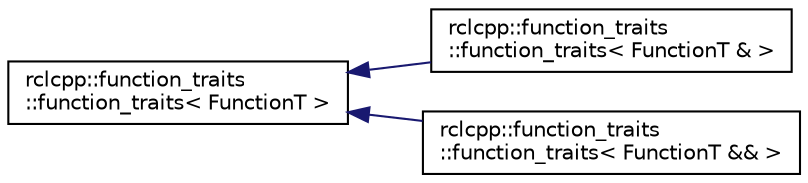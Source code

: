 digraph "Graphical Class Hierarchy"
{
  edge [fontname="Helvetica",fontsize="10",labelfontname="Helvetica",labelfontsize="10"];
  node [fontname="Helvetica",fontsize="10",shape=record];
  rankdir="LR";
  Node0 [label="rclcpp::function_traits\l::function_traits\< FunctionT \>",height=0.2,width=0.4,color="black", fillcolor="white", style="filled",URL="$structrclcpp_1_1function__traits_1_1function__traits.html"];
  Node0 -> Node1 [dir="back",color="midnightblue",fontsize="10",style="solid",fontname="Helvetica"];
  Node1 [label="rclcpp::function_traits\l::function_traits\< FunctionT & \>",height=0.2,width=0.4,color="black", fillcolor="white", style="filled",URL="$structrclcpp_1_1function__traits_1_1function__traits_3_01FunctionT_01_6_01_4.html"];
  Node0 -> Node2 [dir="back",color="midnightblue",fontsize="10",style="solid",fontname="Helvetica"];
  Node2 [label="rclcpp::function_traits\l::function_traits\< FunctionT && \>",height=0.2,width=0.4,color="black", fillcolor="white", style="filled",URL="$structrclcpp_1_1function__traits_1_1function__traits_3_01FunctionT_01_6_6_01_4.html"];
}
